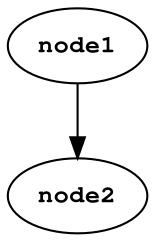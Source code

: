digraph {
    node [fontname="Courier bold", fontsize="12"];
    node1 [label="node1"]
    node2 [label="node2"]
    node1 -> node2
}
